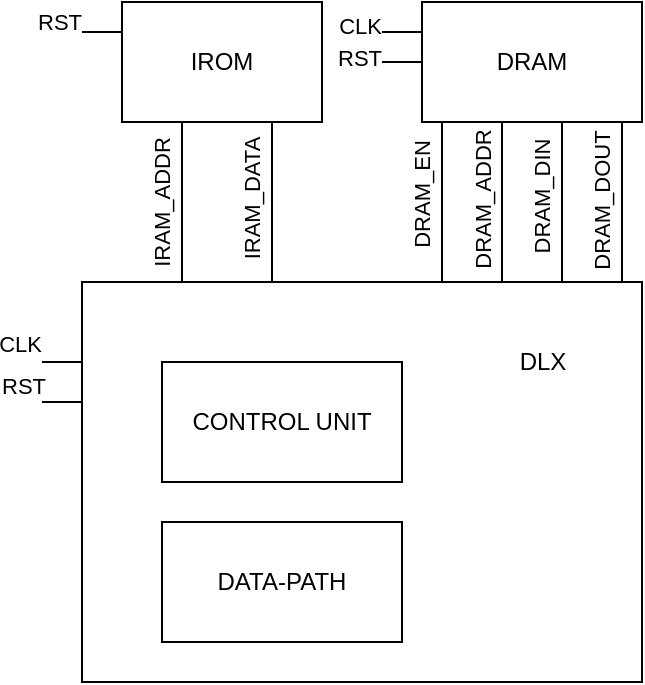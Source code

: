 <mxfile version="13.8.0" type="github">
  <diagram id="xcqGYUf3VXrsSio_z7OR" name="Page-1">
    <mxGraphModel dx="1113" dy="1794" grid="1" gridSize="10" guides="1" tooltips="1" connect="1" arrows="1" fold="1" page="1" pageScale="1" pageWidth="850" pageHeight="1100" math="0" shadow="0">
      <root>
        <mxCell id="0" />
        <mxCell id="1" parent="0" />
        <mxCell id="gmM_LmoogHVwuD5NCm87-20" style="edgeStyle=orthogonalEdgeStyle;rounded=0;orthogonalLoop=1;jettySize=auto;html=1;exitX=0;exitY=0.5;exitDx=0;exitDy=0;endArrow=none;endFill=0;" parent="1" source="gmM_LmoogHVwuD5NCm87-3" edge="1">
          <mxGeometry relative="1" as="geometry">
            <mxPoint x="220" y="160" as="targetPoint" />
            <Array as="points">
              <mxPoint x="240" y="160" />
            </Array>
          </mxGeometry>
        </mxCell>
        <mxCell id="gmM_LmoogHVwuD5NCm87-25" value="" style="edgeLabel;html=1;align=center;verticalAlign=middle;resizable=0;points=[];" parent="gmM_LmoogHVwuD5NCm87-20" vertex="1" connectable="0">
          <mxGeometry x="0.982" y="-2" relative="1" as="geometry">
            <mxPoint x="-10.57" y="-8" as="offset" />
          </mxGeometry>
        </mxCell>
        <mxCell id="gmM_LmoogHVwuD5NCm87-27" value="CLK" style="edgeLabel;html=1;align=right;verticalAlign=bottom;resizable=0;points=[];labelPosition=left;verticalLabelPosition=top;" parent="gmM_LmoogHVwuD5NCm87-20" vertex="1" connectable="0">
          <mxGeometry x="0.982" y="-1" relative="1" as="geometry">
            <mxPoint as="offset" />
          </mxGeometry>
        </mxCell>
        <mxCell id="gmM_LmoogHVwuD5NCm87-22" style="edgeStyle=orthogonalEdgeStyle;rounded=0;orthogonalLoop=1;jettySize=auto;html=1;exitX=0;exitY=0.5;exitDx=0;exitDy=0;endArrow=none;endFill=0;" parent="1" source="gmM_LmoogHVwuD5NCm87-3" edge="1">
          <mxGeometry relative="1" as="geometry">
            <mxPoint x="220" y="180" as="targetPoint" />
            <Array as="points">
              <mxPoint x="240" y="180" />
            </Array>
          </mxGeometry>
        </mxCell>
        <mxCell id="gmM_LmoogHVwuD5NCm87-28" value="RST" style="edgeLabel;html=1;align=right;verticalAlign=bottom;resizable=0;points=[];labelPosition=left;verticalLabelPosition=top;" parent="gmM_LmoogHVwuD5NCm87-22" vertex="1" connectable="0">
          <mxGeometry x="0.9" relative="1" as="geometry">
            <mxPoint x="-1" as="offset" />
          </mxGeometry>
        </mxCell>
        <mxCell id="gmM_LmoogHVwuD5NCm87-3" value="" style="rounded=0;whiteSpace=wrap;html=1;fillColor=none;" parent="1" vertex="1">
          <mxGeometry x="240" y="120" width="280" height="200" as="geometry" />
        </mxCell>
        <mxCell id="gmM_LmoogHVwuD5NCm87-1" value="CONTROL UNIT" style="rounded=0;whiteSpace=wrap;html=1;fillColor=none;" parent="1" vertex="1">
          <mxGeometry x="280" y="160" width="120" height="60" as="geometry" />
        </mxCell>
        <mxCell id="gmM_LmoogHVwuD5NCm87-2" value="DATA-PATH" style="rounded=0;whiteSpace=wrap;html=1;fillColor=none;" parent="1" vertex="1">
          <mxGeometry x="280" y="240" width="120" height="60" as="geometry" />
        </mxCell>
        <mxCell id="gmM_LmoogHVwuD5NCm87-11" style="edgeStyle=orthogonalEdgeStyle;rounded=0;orthogonalLoop=1;jettySize=auto;html=1;exitX=0.25;exitY=1;exitDx=0;exitDy=0;endArrow=none;endFill=0;entryX=0.25;entryY=0;entryDx=0;entryDy=0;" parent="1" edge="1">
          <mxGeometry relative="1" as="geometry">
            <mxPoint x="290" y="40" as="sourcePoint" />
            <mxPoint x="315" y="120" as="targetPoint" />
            <Array as="points">
              <mxPoint x="290" y="120" />
            </Array>
          </mxGeometry>
        </mxCell>
        <mxCell id="gmM_LmoogHVwuD5NCm87-34" value="IRAM_ADDR" style="edgeLabel;html=1;align=center;verticalAlign=middle;resizable=0;points=[];horizontal=0;" parent="gmM_LmoogHVwuD5NCm87-11" vertex="1" connectable="0">
          <mxGeometry x="-0.053" relative="1" as="geometry">
            <mxPoint x="-10" y="-9" as="offset" />
          </mxGeometry>
        </mxCell>
        <mxCell id="gmM_LmoogHVwuD5NCm87-12" style="edgeStyle=orthogonalEdgeStyle;rounded=0;orthogonalLoop=1;jettySize=auto;html=1;exitX=0.75;exitY=1;exitDx=0;exitDy=0;entryX=0.25;entryY=0;entryDx=0;entryDy=0;endArrow=none;endFill=0;" parent="1" source="gmM_LmoogHVwuD5NCm87-4" target="gmM_LmoogHVwuD5NCm87-3" edge="1">
          <mxGeometry relative="1" as="geometry">
            <Array as="points">
              <mxPoint x="335" y="120" />
            </Array>
          </mxGeometry>
        </mxCell>
        <mxCell id="gmM_LmoogHVwuD5NCm87-35" value="IRAM_DATA" style="edgeLabel;html=1;align=center;verticalAlign=middle;resizable=0;points=[];horizontal=0;" parent="gmM_LmoogHVwuD5NCm87-12" vertex="1" connectable="0">
          <mxGeometry x="-0.271" relative="1" as="geometry">
            <mxPoint x="-10" as="offset" />
          </mxGeometry>
        </mxCell>
        <mxCell id="gmM_LmoogHVwuD5NCm87-21" style="edgeStyle=orthogonalEdgeStyle;rounded=0;orthogonalLoop=1;jettySize=auto;html=1;exitX=0;exitY=0.25;exitDx=0;exitDy=0;endArrow=none;endFill=0;" parent="1" source="gmM_LmoogHVwuD5NCm87-4" edge="1">
          <mxGeometry relative="1" as="geometry">
            <mxPoint x="240" y="-5" as="targetPoint" />
          </mxGeometry>
        </mxCell>
        <mxCell id="gmM_LmoogHVwuD5NCm87-32" value="RST" style="edgeLabel;html=1;align=right;verticalAlign=bottom;resizable=0;points=[];labelPosition=left;verticalLabelPosition=top;" parent="gmM_LmoogHVwuD5NCm87-21" vertex="1" connectable="0">
          <mxGeometry x="0.973" y="2" relative="1" as="geometry">
            <mxPoint y="1" as="offset" />
          </mxGeometry>
        </mxCell>
        <mxCell id="gmM_LmoogHVwuD5NCm87-4" value="IROM" style="rounded=0;whiteSpace=wrap;html=1;fillColor=none;" parent="1" vertex="1">
          <mxGeometry x="260" y="-20" width="100" height="60" as="geometry" />
        </mxCell>
        <mxCell id="gmM_LmoogHVwuD5NCm87-15" style="edgeStyle=orthogonalEdgeStyle;rounded=0;orthogonalLoop=1;jettySize=auto;html=1;exitX=0.5;exitY=1;exitDx=0;exitDy=0;entryX=0.75;entryY=0;entryDx=0;entryDy=0;endArrow=none;endFill=0;" parent="1" source="gmM_LmoogHVwuD5NCm87-5" target="gmM_LmoogHVwuD5NCm87-3" edge="1">
          <mxGeometry relative="1" as="geometry">
            <Array as="points">
              <mxPoint x="450" y="40" />
            </Array>
          </mxGeometry>
        </mxCell>
        <mxCell id="gmM_LmoogHVwuD5NCm87-37" value="DRAM_ADDR" style="edgeLabel;html=1;align=center;verticalAlign=middle;resizable=0;points=[];horizontal=0;" parent="gmM_LmoogHVwuD5NCm87-15" vertex="1" connectable="0">
          <mxGeometry x="0.095" relative="1" as="geometry">
            <mxPoint x="-10" y="2" as="offset" />
          </mxGeometry>
        </mxCell>
        <mxCell id="gmM_LmoogHVwuD5NCm87-16" style="edgeStyle=orthogonalEdgeStyle;rounded=0;orthogonalLoop=1;jettySize=auto;html=1;exitX=0.5;exitY=1;exitDx=0;exitDy=0;entryX=0.75;entryY=0;entryDx=0;entryDy=0;endArrow=none;endFill=0;" parent="1" source="gmM_LmoogHVwuD5NCm87-5" target="gmM_LmoogHVwuD5NCm87-3" edge="1">
          <mxGeometry relative="1" as="geometry">
            <Array as="points">
              <mxPoint x="420" y="40" />
              <mxPoint x="420" y="120" />
            </Array>
          </mxGeometry>
        </mxCell>
        <mxCell id="gmM_LmoogHVwuD5NCm87-36" value="DRAM_EN" style="edgeLabel;html=1;align=center;verticalAlign=middle;resizable=0;points=[];horizontal=0;" parent="gmM_LmoogHVwuD5NCm87-16" vertex="1" connectable="0">
          <mxGeometry x="0.054" y="-1" relative="1" as="geometry">
            <mxPoint x="-9" as="offset" />
          </mxGeometry>
        </mxCell>
        <mxCell id="gmM_LmoogHVwuD5NCm87-17" style="edgeStyle=orthogonalEdgeStyle;rounded=0;orthogonalLoop=1;jettySize=auto;html=1;exitX=0.5;exitY=1;exitDx=0;exitDy=0;entryX=0.75;entryY=0;entryDx=0;entryDy=0;endArrow=none;endFill=0;" parent="1" source="gmM_LmoogHVwuD5NCm87-5" target="gmM_LmoogHVwuD5NCm87-3" edge="1">
          <mxGeometry relative="1" as="geometry">
            <Array as="points">
              <mxPoint x="480" y="40" />
              <mxPoint x="480" y="120" />
            </Array>
          </mxGeometry>
        </mxCell>
        <mxCell id="gmM_LmoogHVwuD5NCm87-39" value="DRAM_DIN" style="edgeLabel;html=1;align=center;verticalAlign=middle;resizable=0;points=[];horizontal=0;" parent="gmM_LmoogHVwuD5NCm87-17" vertex="1" connectable="0">
          <mxGeometry x="-0.163" y="2" relative="1" as="geometry">
            <mxPoint x="-12" as="offset" />
          </mxGeometry>
        </mxCell>
        <mxCell id="gmM_LmoogHVwuD5NCm87-18" style="edgeStyle=orthogonalEdgeStyle;rounded=0;orthogonalLoop=1;jettySize=auto;html=1;exitX=0.5;exitY=1;exitDx=0;exitDy=0;entryX=0.75;entryY=0;entryDx=0;entryDy=0;endArrow=none;endFill=0;" parent="1" source="gmM_LmoogHVwuD5NCm87-5" target="gmM_LmoogHVwuD5NCm87-3" edge="1">
          <mxGeometry relative="1" as="geometry">
            <Array as="points">
              <mxPoint x="510" y="40" />
              <mxPoint x="510" y="120" />
            </Array>
          </mxGeometry>
        </mxCell>
        <mxCell id="gmM_LmoogHVwuD5NCm87-40" value="DRAM_DOUT" style="edgeLabel;html=1;align=center;verticalAlign=middle;resizable=0;points=[];horizontal=0;" parent="gmM_LmoogHVwuD5NCm87-18" vertex="1" connectable="0">
          <mxGeometry x="-0.088" relative="1" as="geometry">
            <mxPoint x="-10" as="offset" />
          </mxGeometry>
        </mxCell>
        <mxCell id="gmM_LmoogHVwuD5NCm87-23" style="edgeStyle=orthogonalEdgeStyle;rounded=0;orthogonalLoop=1;jettySize=auto;html=1;exitX=0;exitY=0.25;exitDx=0;exitDy=0;endArrow=none;endFill=0;" parent="1" source="gmM_LmoogHVwuD5NCm87-5" edge="1">
          <mxGeometry relative="1" as="geometry">
            <mxPoint x="390" y="-5.111" as="targetPoint" />
          </mxGeometry>
        </mxCell>
        <mxCell id="gmM_LmoogHVwuD5NCm87-30" value="CLK" style="edgeLabel;html=1;align=right;verticalAlign=bottom;resizable=0;points=[];labelPosition=left;verticalLabelPosition=top;" parent="gmM_LmoogHVwuD5NCm87-23" vertex="1" connectable="0">
          <mxGeometry x="1" y="-3" relative="1" as="geometry">
            <mxPoint x="-3" y="5" as="offset" />
          </mxGeometry>
        </mxCell>
        <mxCell id="gmM_LmoogHVwuD5NCm87-24" style="edgeStyle=orthogonalEdgeStyle;rounded=0;orthogonalLoop=1;jettySize=auto;html=1;exitX=0;exitY=0.5;exitDx=0;exitDy=0;endArrow=none;endFill=0;" parent="1" source="gmM_LmoogHVwuD5NCm87-5" edge="1">
          <mxGeometry relative="1" as="geometry">
            <mxPoint x="390" y="9.889" as="targetPoint" />
          </mxGeometry>
        </mxCell>
        <mxCell id="gmM_LmoogHVwuD5NCm87-31" value="RST" style="edgeLabel;html=1;align=right;verticalAlign=bottom;resizable=0;points=[];labelPosition=left;verticalLabelPosition=top;" parent="gmM_LmoogHVwuD5NCm87-24" vertex="1" connectable="0">
          <mxGeometry x="1" y="-1" relative="1" as="geometry">
            <mxPoint x="-1" y="6" as="offset" />
          </mxGeometry>
        </mxCell>
        <mxCell id="gmM_LmoogHVwuD5NCm87-5" value="DRAM" style="rounded=0;whiteSpace=wrap;html=1;fillColor=none;" parent="1" vertex="1">
          <mxGeometry x="410" y="-20" width="110" height="60" as="geometry" />
        </mxCell>
        <mxCell id="gmM_LmoogHVwuD5NCm87-26" value="" style="edgeLabel;html=1;align=center;verticalAlign=middle;resizable=0;points=[];" parent="1" vertex="1" connectable="0">
          <mxGeometry x="212.004" y="170.001" as="geometry">
            <mxPoint x="-3" y="-1" as="offset" />
          </mxGeometry>
        </mxCell>
        <mxCell id="gmM_LmoogHVwuD5NCm87-29" value="DLX" style="text;html=1;align=center;verticalAlign=middle;resizable=0;points=[];autosize=1;" parent="1" vertex="1">
          <mxGeometry x="450" y="150" width="40" height="20" as="geometry" />
        </mxCell>
      </root>
    </mxGraphModel>
  </diagram>
</mxfile>
